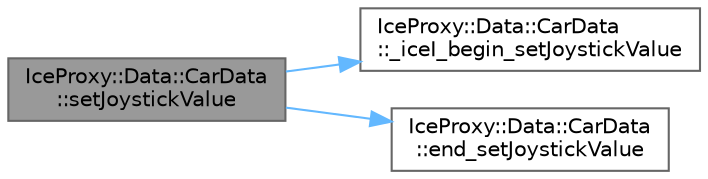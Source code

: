 digraph "IceProxy::Data::CarData::setJoystickValue"
{
 // LATEX_PDF_SIZE
  bgcolor="transparent";
  edge [fontname=Helvetica,fontsize=10,labelfontname=Helvetica,labelfontsize=10];
  node [fontname=Helvetica,fontsize=10,shape=box,height=0.2,width=0.4];
  rankdir="LR";
  Node1 [id="Node000001",label="IceProxy::Data::CarData\l::setJoystickValue",height=0.2,width=0.4,color="gray40", fillcolor="grey60", style="filled", fontcolor="black",tooltip=" "];
  Node1 -> Node2 [id="edge1_Node000001_Node000002",color="steelblue1",style="solid",tooltip=" "];
  Node2 [id="Node000002",label="IceProxy::Data::CarData\l::_iceI_begin_setJoystickValue",height=0.2,width=0.4,color="grey40", fillcolor="white", style="filled",URL="$classIceProxy_1_1Data_1_1CarData.html#a28d25cfcaba594bef8f7eb05737b6c75",tooltip=" "];
  Node1 -> Node3 [id="edge2_Node000001_Node000003",color="steelblue1",style="solid",tooltip=" "];
  Node3 [id="Node000003",label="IceProxy::Data::CarData\l::end_setJoystickValue",height=0.2,width=0.4,color="grey40", fillcolor="white", style="filled",URL="$classIceProxy_1_1Data_1_1CarData.html#af2e7a1f1240cb90f3063c0a803081537",tooltip=" "];
}
